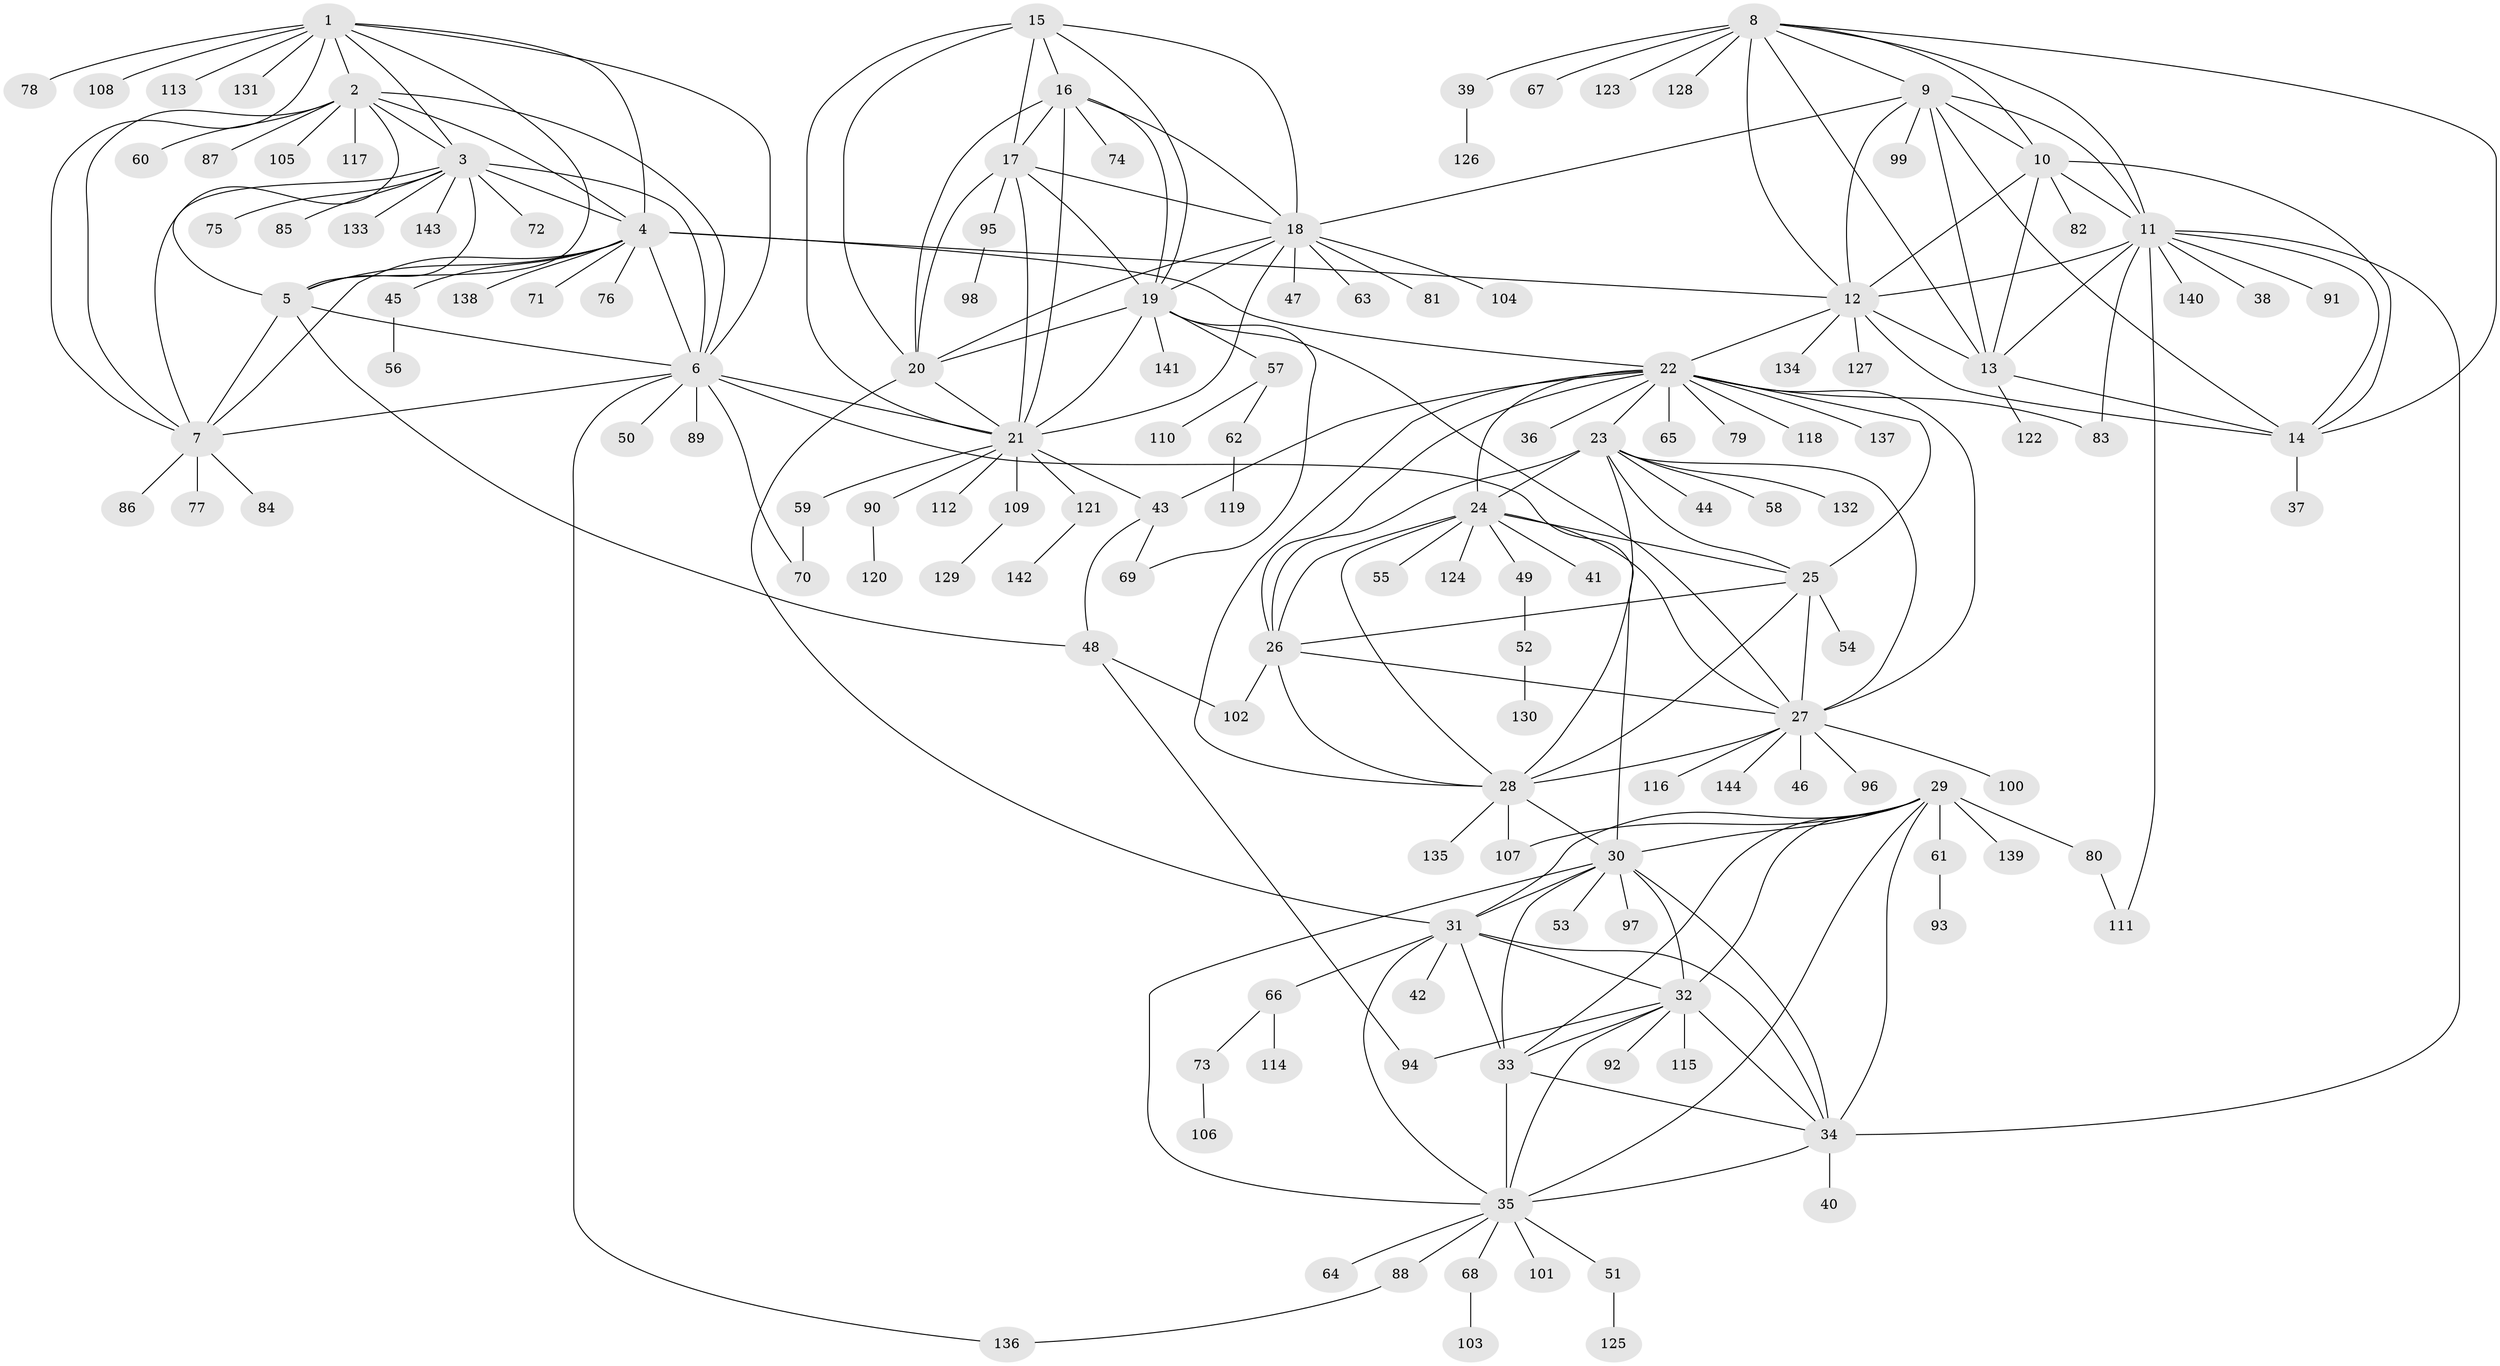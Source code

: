 // Generated by graph-tools (version 1.1) at 2025/02/03/09/25 03:02:32]
// undirected, 144 vertices, 234 edges
graph export_dot {
graph [start="1"]
  node [color=gray90,style=filled];
  1;
  2;
  3;
  4;
  5;
  6;
  7;
  8;
  9;
  10;
  11;
  12;
  13;
  14;
  15;
  16;
  17;
  18;
  19;
  20;
  21;
  22;
  23;
  24;
  25;
  26;
  27;
  28;
  29;
  30;
  31;
  32;
  33;
  34;
  35;
  36;
  37;
  38;
  39;
  40;
  41;
  42;
  43;
  44;
  45;
  46;
  47;
  48;
  49;
  50;
  51;
  52;
  53;
  54;
  55;
  56;
  57;
  58;
  59;
  60;
  61;
  62;
  63;
  64;
  65;
  66;
  67;
  68;
  69;
  70;
  71;
  72;
  73;
  74;
  75;
  76;
  77;
  78;
  79;
  80;
  81;
  82;
  83;
  84;
  85;
  86;
  87;
  88;
  89;
  90;
  91;
  92;
  93;
  94;
  95;
  96;
  97;
  98;
  99;
  100;
  101;
  102;
  103;
  104;
  105;
  106;
  107;
  108;
  109;
  110;
  111;
  112;
  113;
  114;
  115;
  116;
  117;
  118;
  119;
  120;
  121;
  122;
  123;
  124;
  125;
  126;
  127;
  128;
  129;
  130;
  131;
  132;
  133;
  134;
  135;
  136;
  137;
  138;
  139;
  140;
  141;
  142;
  143;
  144;
  1 -- 2;
  1 -- 3;
  1 -- 4;
  1 -- 5;
  1 -- 6;
  1 -- 7;
  1 -- 78;
  1 -- 108;
  1 -- 113;
  1 -- 131;
  2 -- 3;
  2 -- 4;
  2 -- 5;
  2 -- 6;
  2 -- 7;
  2 -- 60;
  2 -- 87;
  2 -- 105;
  2 -- 117;
  3 -- 4;
  3 -- 5;
  3 -- 6;
  3 -- 7;
  3 -- 72;
  3 -- 75;
  3 -- 85;
  3 -- 133;
  3 -- 143;
  4 -- 5;
  4 -- 6;
  4 -- 7;
  4 -- 12;
  4 -- 22;
  4 -- 45;
  4 -- 71;
  4 -- 76;
  4 -- 138;
  5 -- 6;
  5 -- 7;
  5 -- 48;
  6 -- 7;
  6 -- 21;
  6 -- 30;
  6 -- 50;
  6 -- 70;
  6 -- 89;
  6 -- 136;
  7 -- 77;
  7 -- 84;
  7 -- 86;
  8 -- 9;
  8 -- 10;
  8 -- 11;
  8 -- 12;
  8 -- 13;
  8 -- 14;
  8 -- 39;
  8 -- 67;
  8 -- 123;
  8 -- 128;
  9 -- 10;
  9 -- 11;
  9 -- 12;
  9 -- 13;
  9 -- 14;
  9 -- 18;
  9 -- 99;
  10 -- 11;
  10 -- 12;
  10 -- 13;
  10 -- 14;
  10 -- 82;
  11 -- 12;
  11 -- 13;
  11 -- 14;
  11 -- 34;
  11 -- 38;
  11 -- 83;
  11 -- 91;
  11 -- 111;
  11 -- 140;
  12 -- 13;
  12 -- 14;
  12 -- 22;
  12 -- 127;
  12 -- 134;
  13 -- 14;
  13 -- 122;
  14 -- 37;
  15 -- 16;
  15 -- 17;
  15 -- 18;
  15 -- 19;
  15 -- 20;
  15 -- 21;
  16 -- 17;
  16 -- 18;
  16 -- 19;
  16 -- 20;
  16 -- 21;
  16 -- 74;
  17 -- 18;
  17 -- 19;
  17 -- 20;
  17 -- 21;
  17 -- 95;
  18 -- 19;
  18 -- 20;
  18 -- 21;
  18 -- 47;
  18 -- 63;
  18 -- 81;
  18 -- 104;
  19 -- 20;
  19 -- 21;
  19 -- 27;
  19 -- 57;
  19 -- 69;
  19 -- 141;
  20 -- 21;
  20 -- 31;
  21 -- 43;
  21 -- 59;
  21 -- 90;
  21 -- 109;
  21 -- 112;
  21 -- 121;
  22 -- 23;
  22 -- 24;
  22 -- 25;
  22 -- 26;
  22 -- 27;
  22 -- 28;
  22 -- 36;
  22 -- 43;
  22 -- 65;
  22 -- 79;
  22 -- 83;
  22 -- 118;
  22 -- 137;
  23 -- 24;
  23 -- 25;
  23 -- 26;
  23 -- 27;
  23 -- 28;
  23 -- 44;
  23 -- 58;
  23 -- 132;
  24 -- 25;
  24 -- 26;
  24 -- 27;
  24 -- 28;
  24 -- 41;
  24 -- 49;
  24 -- 55;
  24 -- 124;
  25 -- 26;
  25 -- 27;
  25 -- 28;
  25 -- 54;
  26 -- 27;
  26 -- 28;
  26 -- 102;
  27 -- 28;
  27 -- 46;
  27 -- 96;
  27 -- 100;
  27 -- 116;
  27 -- 144;
  28 -- 30;
  28 -- 107;
  28 -- 135;
  29 -- 30;
  29 -- 31;
  29 -- 32;
  29 -- 33;
  29 -- 34;
  29 -- 35;
  29 -- 61;
  29 -- 80;
  29 -- 107;
  29 -- 139;
  30 -- 31;
  30 -- 32;
  30 -- 33;
  30 -- 34;
  30 -- 35;
  30 -- 53;
  30 -- 97;
  31 -- 32;
  31 -- 33;
  31 -- 34;
  31 -- 35;
  31 -- 42;
  31 -- 66;
  32 -- 33;
  32 -- 34;
  32 -- 35;
  32 -- 92;
  32 -- 94;
  32 -- 115;
  33 -- 34;
  33 -- 35;
  34 -- 35;
  34 -- 40;
  35 -- 51;
  35 -- 64;
  35 -- 68;
  35 -- 88;
  35 -- 101;
  39 -- 126;
  43 -- 48;
  43 -- 69;
  45 -- 56;
  48 -- 94;
  48 -- 102;
  49 -- 52;
  51 -- 125;
  52 -- 130;
  57 -- 62;
  57 -- 110;
  59 -- 70;
  61 -- 93;
  62 -- 119;
  66 -- 73;
  66 -- 114;
  68 -- 103;
  73 -- 106;
  80 -- 111;
  88 -- 136;
  90 -- 120;
  95 -- 98;
  109 -- 129;
  121 -- 142;
}
